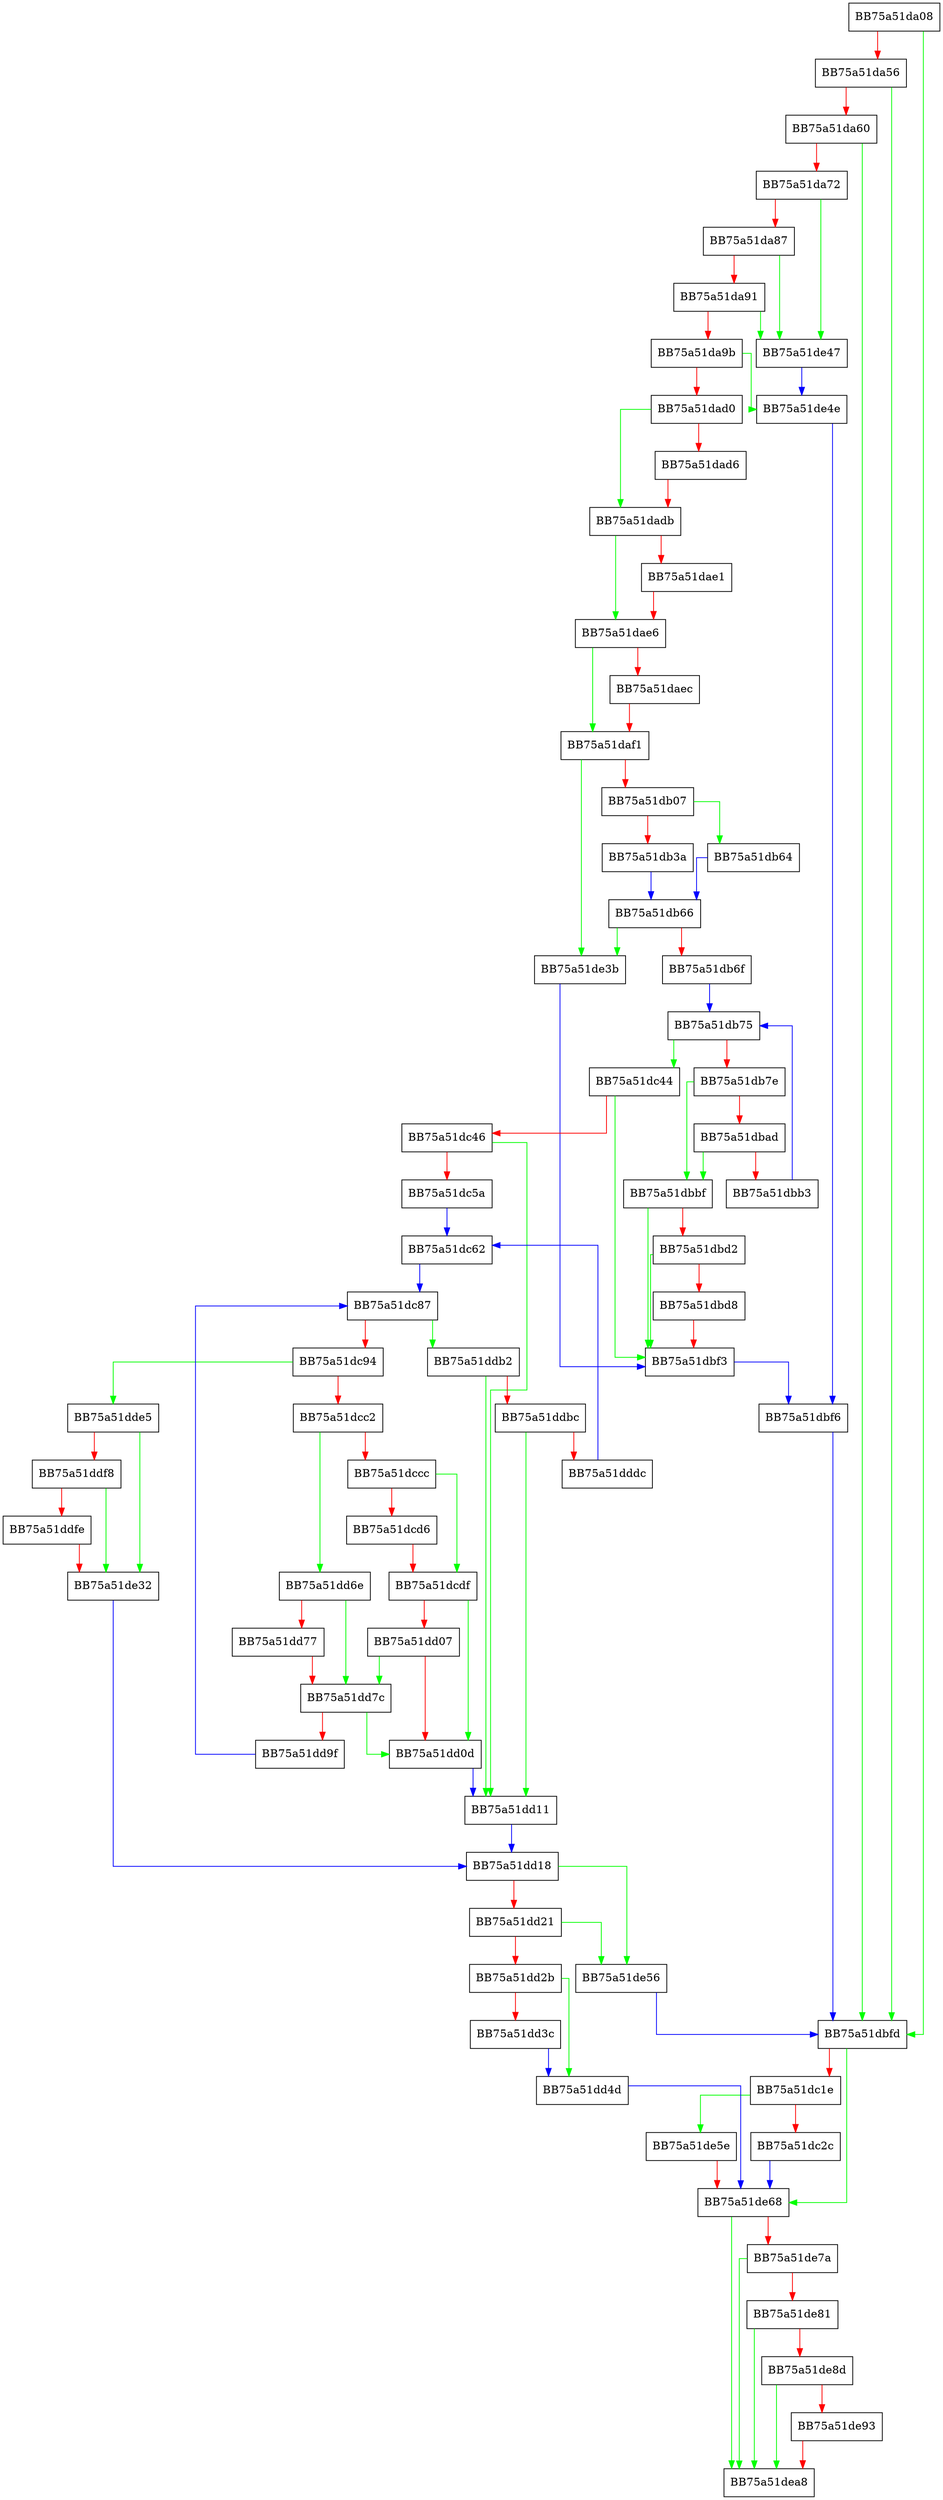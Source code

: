 digraph GetUnpackers {
  node [shape="box"];
  graph [splines=ortho];
  BB75a51da08 -> BB75a51dbfd [color="green"];
  BB75a51da08 -> BB75a51da56 [color="red"];
  BB75a51da56 -> BB75a51dbfd [color="green"];
  BB75a51da56 -> BB75a51da60 [color="red"];
  BB75a51da60 -> BB75a51dbfd [color="green"];
  BB75a51da60 -> BB75a51da72 [color="red"];
  BB75a51da72 -> BB75a51de47 [color="green"];
  BB75a51da72 -> BB75a51da87 [color="red"];
  BB75a51da87 -> BB75a51de47 [color="green"];
  BB75a51da87 -> BB75a51da91 [color="red"];
  BB75a51da91 -> BB75a51de47 [color="green"];
  BB75a51da91 -> BB75a51da9b [color="red"];
  BB75a51da9b -> BB75a51de4e [color="green"];
  BB75a51da9b -> BB75a51dad0 [color="red"];
  BB75a51dad0 -> BB75a51dadb [color="green"];
  BB75a51dad0 -> BB75a51dad6 [color="red"];
  BB75a51dad6 -> BB75a51dadb [color="red"];
  BB75a51dadb -> BB75a51dae6 [color="green"];
  BB75a51dadb -> BB75a51dae1 [color="red"];
  BB75a51dae1 -> BB75a51dae6 [color="red"];
  BB75a51dae6 -> BB75a51daf1 [color="green"];
  BB75a51dae6 -> BB75a51daec [color="red"];
  BB75a51daec -> BB75a51daf1 [color="red"];
  BB75a51daf1 -> BB75a51de3b [color="green"];
  BB75a51daf1 -> BB75a51db07 [color="red"];
  BB75a51db07 -> BB75a51db64 [color="green"];
  BB75a51db07 -> BB75a51db3a [color="red"];
  BB75a51db3a -> BB75a51db66 [color="blue"];
  BB75a51db64 -> BB75a51db66 [color="blue"];
  BB75a51db66 -> BB75a51de3b [color="green"];
  BB75a51db66 -> BB75a51db6f [color="red"];
  BB75a51db6f -> BB75a51db75 [color="blue"];
  BB75a51db75 -> BB75a51dc44 [color="green"];
  BB75a51db75 -> BB75a51db7e [color="red"];
  BB75a51db7e -> BB75a51dbbf [color="green"];
  BB75a51db7e -> BB75a51dbad [color="red"];
  BB75a51dbad -> BB75a51dbbf [color="green"];
  BB75a51dbad -> BB75a51dbb3 [color="red"];
  BB75a51dbb3 -> BB75a51db75 [color="blue"];
  BB75a51dbbf -> BB75a51dbf3 [color="green"];
  BB75a51dbbf -> BB75a51dbd2 [color="red"];
  BB75a51dbd2 -> BB75a51dbf3 [color="green"];
  BB75a51dbd2 -> BB75a51dbd8 [color="red"];
  BB75a51dbd8 -> BB75a51dbf3 [color="red"];
  BB75a51dbf3 -> BB75a51dbf6 [color="blue"];
  BB75a51dbf6 -> BB75a51dbfd [color="blue"];
  BB75a51dbfd -> BB75a51de68 [color="green"];
  BB75a51dbfd -> BB75a51dc1e [color="red"];
  BB75a51dc1e -> BB75a51de5e [color="green"];
  BB75a51dc1e -> BB75a51dc2c [color="red"];
  BB75a51dc2c -> BB75a51de68 [color="blue"];
  BB75a51dc44 -> BB75a51dbf3 [color="green"];
  BB75a51dc44 -> BB75a51dc46 [color="red"];
  BB75a51dc46 -> BB75a51dd11 [color="green"];
  BB75a51dc46 -> BB75a51dc5a [color="red"];
  BB75a51dc5a -> BB75a51dc62 [color="blue"];
  BB75a51dc62 -> BB75a51dc87 [color="blue"];
  BB75a51dc87 -> BB75a51ddb2 [color="green"];
  BB75a51dc87 -> BB75a51dc94 [color="red"];
  BB75a51dc94 -> BB75a51dde5 [color="green"];
  BB75a51dc94 -> BB75a51dcc2 [color="red"];
  BB75a51dcc2 -> BB75a51dd6e [color="green"];
  BB75a51dcc2 -> BB75a51dccc [color="red"];
  BB75a51dccc -> BB75a51dcdf [color="green"];
  BB75a51dccc -> BB75a51dcd6 [color="red"];
  BB75a51dcd6 -> BB75a51dcdf [color="red"];
  BB75a51dcdf -> BB75a51dd0d [color="green"];
  BB75a51dcdf -> BB75a51dd07 [color="red"];
  BB75a51dd07 -> BB75a51dd7c [color="green"];
  BB75a51dd07 -> BB75a51dd0d [color="red"];
  BB75a51dd0d -> BB75a51dd11 [color="blue"];
  BB75a51dd11 -> BB75a51dd18 [color="blue"];
  BB75a51dd18 -> BB75a51de56 [color="green"];
  BB75a51dd18 -> BB75a51dd21 [color="red"];
  BB75a51dd21 -> BB75a51de56 [color="green"];
  BB75a51dd21 -> BB75a51dd2b [color="red"];
  BB75a51dd2b -> BB75a51dd4d [color="green"];
  BB75a51dd2b -> BB75a51dd3c [color="red"];
  BB75a51dd3c -> BB75a51dd4d [color="blue"];
  BB75a51dd4d -> BB75a51de68 [color="blue"];
  BB75a51dd6e -> BB75a51dd7c [color="green"];
  BB75a51dd6e -> BB75a51dd77 [color="red"];
  BB75a51dd77 -> BB75a51dd7c [color="red"];
  BB75a51dd7c -> BB75a51dd0d [color="green"];
  BB75a51dd7c -> BB75a51dd9f [color="red"];
  BB75a51dd9f -> BB75a51dc87 [color="blue"];
  BB75a51ddb2 -> BB75a51dd11 [color="green"];
  BB75a51ddb2 -> BB75a51ddbc [color="red"];
  BB75a51ddbc -> BB75a51dd11 [color="green"];
  BB75a51ddbc -> BB75a51dddc [color="red"];
  BB75a51dddc -> BB75a51dc62 [color="blue"];
  BB75a51dde5 -> BB75a51de32 [color="green"];
  BB75a51dde5 -> BB75a51ddf8 [color="red"];
  BB75a51ddf8 -> BB75a51de32 [color="green"];
  BB75a51ddf8 -> BB75a51ddfe [color="red"];
  BB75a51ddfe -> BB75a51de32 [color="red"];
  BB75a51de32 -> BB75a51dd18 [color="blue"];
  BB75a51de3b -> BB75a51dbf3 [color="blue"];
  BB75a51de47 -> BB75a51de4e [color="blue"];
  BB75a51de4e -> BB75a51dbf6 [color="blue"];
  BB75a51de56 -> BB75a51dbfd [color="blue"];
  BB75a51de5e -> BB75a51de68 [color="red"];
  BB75a51de68 -> BB75a51dea8 [color="green"];
  BB75a51de68 -> BB75a51de7a [color="red"];
  BB75a51de7a -> BB75a51dea8 [color="green"];
  BB75a51de7a -> BB75a51de81 [color="red"];
  BB75a51de81 -> BB75a51dea8 [color="green"];
  BB75a51de81 -> BB75a51de8d [color="red"];
  BB75a51de8d -> BB75a51dea8 [color="green"];
  BB75a51de8d -> BB75a51de93 [color="red"];
  BB75a51de93 -> BB75a51dea8 [color="red"];
}
